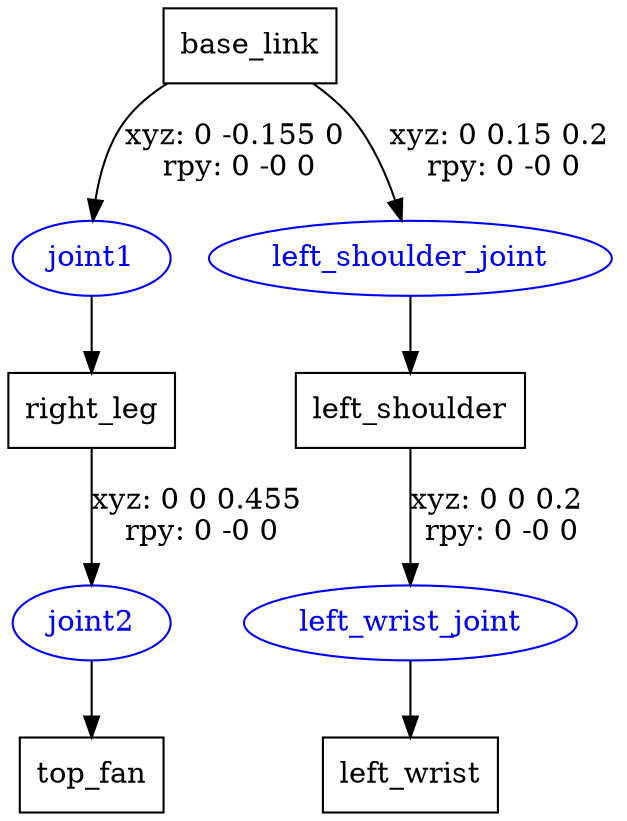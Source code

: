 digraph G {
node [shape=box];
"base_link" [label="base_link"];
"right_leg" [label="right_leg"];
"top_fan" [label="top_fan"];
"left_shoulder" [label="left_shoulder"];
"left_wrist" [label="left_wrist"];
node [shape=ellipse, color=blue, fontcolor=blue];
"base_link" -> "joint1" [label="xyz: 0 -0.155 0 \nrpy: 0 -0 0"]
"joint1" -> "right_leg"
"right_leg" -> "joint2" [label="xyz: 0 0 0.455 \nrpy: 0 -0 0"]
"joint2" -> "top_fan"
"base_link" -> "left_shoulder_joint" [label="xyz: 0 0.15 0.2 \nrpy: 0 -0 0"]
"left_shoulder_joint" -> "left_shoulder"
"left_shoulder" -> "left_wrist_joint" [label="xyz: 0 0 0.2 \nrpy: 0 -0 0"]
"left_wrist_joint" -> "left_wrist"
}
